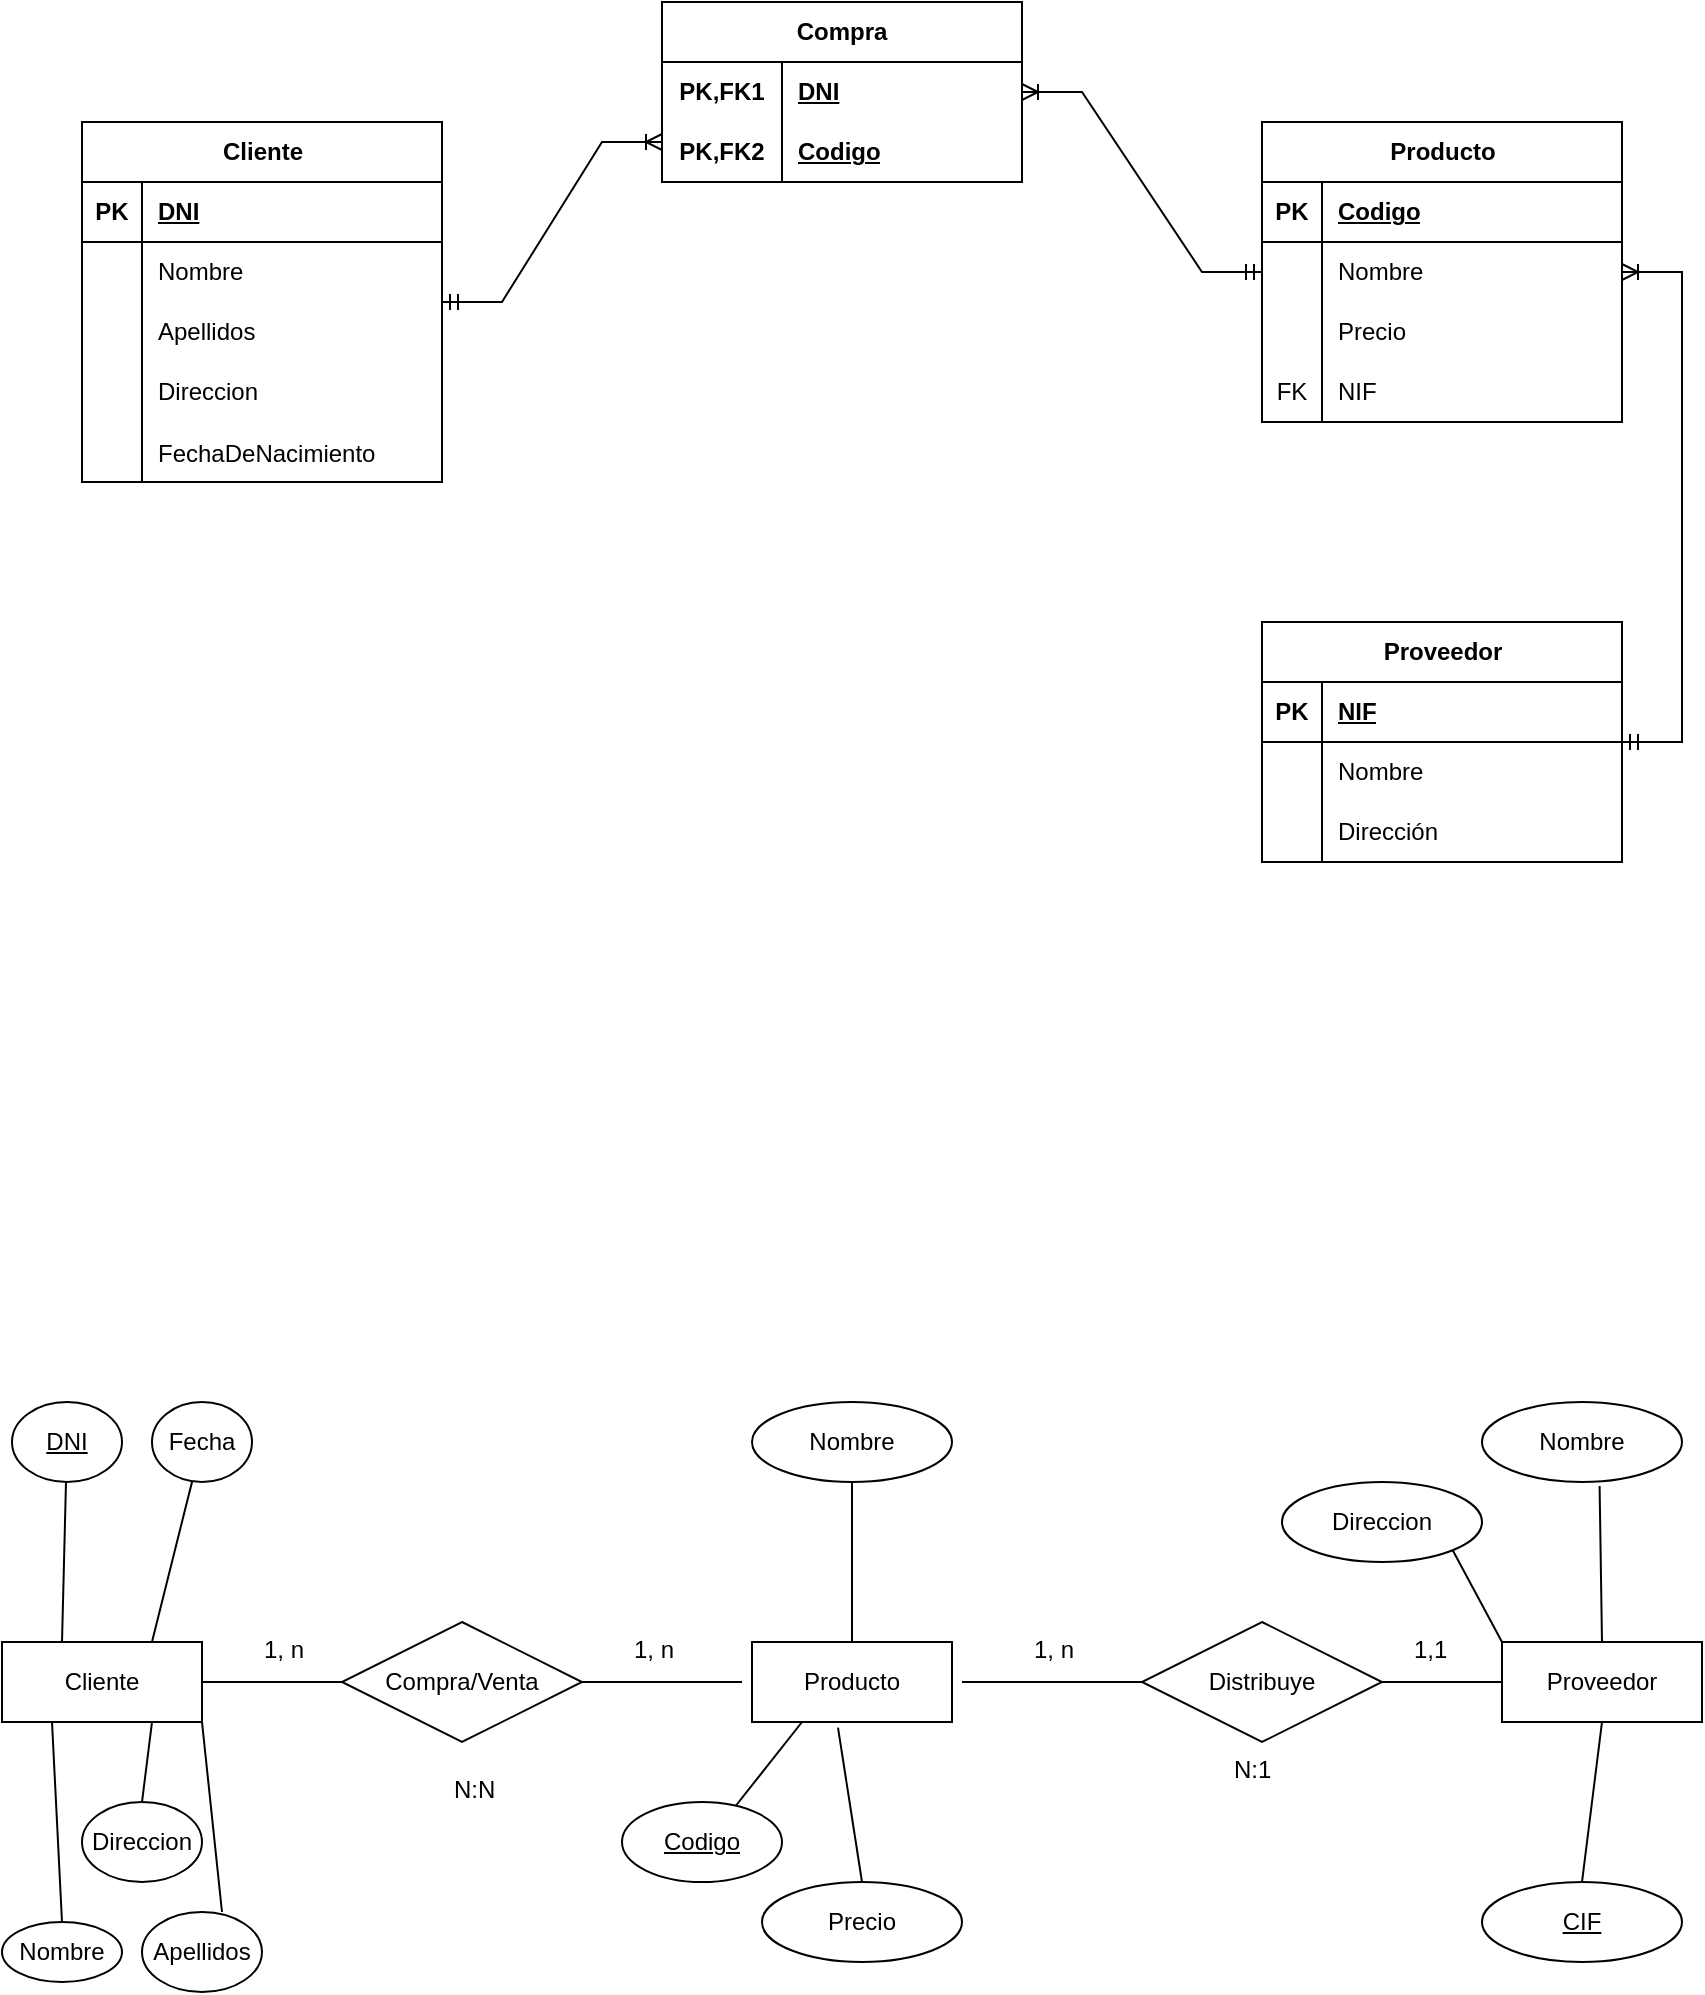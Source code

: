 <mxfile version="23.1.1" type="google">
  <diagram id="R2lEEEUBdFMjLlhIrx00" name="Page-1">
    <mxGraphModel grid="1" page="1" gridSize="10" guides="1" tooltips="1" connect="1" arrows="1" fold="1" pageScale="1" pageWidth="850" pageHeight="1100" math="0" shadow="0" extFonts="Permanent Marker^https://fonts.googleapis.com/css?family=Permanent+Marker">
      <root>
        <mxCell id="0" />
        <mxCell id="1" parent="0" />
        <mxCell id="63Y4rARyANu3yjt0nsVx-1" value="Cliente" style="shape=table;startSize=30;container=1;collapsible=1;childLayout=tableLayout;fixedRows=1;rowLines=0;fontStyle=1;align=center;resizeLast=1;html=1;" vertex="1" parent="1">
          <mxGeometry x="40" y="80" width="180" height="180" as="geometry" />
        </mxCell>
        <mxCell id="63Y4rARyANu3yjt0nsVx-2" value="" style="shape=tableRow;horizontal=0;startSize=0;swimlaneHead=0;swimlaneBody=0;fillColor=none;collapsible=0;dropTarget=0;points=[[0,0.5],[1,0.5]];portConstraint=eastwest;top=0;left=0;right=0;bottom=1;" vertex="1" parent="63Y4rARyANu3yjt0nsVx-1">
          <mxGeometry y="30" width="180" height="30" as="geometry" />
        </mxCell>
        <mxCell id="63Y4rARyANu3yjt0nsVx-3" value="PK" style="shape=partialRectangle;connectable=0;fillColor=none;top=0;left=0;bottom=0;right=0;fontStyle=1;overflow=hidden;whiteSpace=wrap;html=1;" vertex="1" parent="63Y4rARyANu3yjt0nsVx-2">
          <mxGeometry width="30" height="30" as="geometry">
            <mxRectangle width="30" height="30" as="alternateBounds" />
          </mxGeometry>
        </mxCell>
        <mxCell id="63Y4rARyANu3yjt0nsVx-4" value="DNI" style="shape=partialRectangle;connectable=0;fillColor=none;top=0;left=0;bottom=0;right=0;align=left;spacingLeft=6;fontStyle=5;overflow=hidden;whiteSpace=wrap;html=1;" vertex="1" parent="63Y4rARyANu3yjt0nsVx-2">
          <mxGeometry x="30" width="150" height="30" as="geometry">
            <mxRectangle width="150" height="30" as="alternateBounds" />
          </mxGeometry>
        </mxCell>
        <mxCell id="63Y4rARyANu3yjt0nsVx-5" value="" style="shape=tableRow;horizontal=0;startSize=0;swimlaneHead=0;swimlaneBody=0;fillColor=none;collapsible=0;dropTarget=0;points=[[0,0.5],[1,0.5]];portConstraint=eastwest;top=0;left=0;right=0;bottom=0;" vertex="1" parent="63Y4rARyANu3yjt0nsVx-1">
          <mxGeometry y="60" width="180" height="30" as="geometry" />
        </mxCell>
        <mxCell id="63Y4rARyANu3yjt0nsVx-6" value="" style="shape=partialRectangle;connectable=0;fillColor=none;top=0;left=0;bottom=0;right=0;editable=1;overflow=hidden;whiteSpace=wrap;html=1;" vertex="1" parent="63Y4rARyANu3yjt0nsVx-5">
          <mxGeometry width="30" height="30" as="geometry">
            <mxRectangle width="30" height="30" as="alternateBounds" />
          </mxGeometry>
        </mxCell>
        <mxCell id="63Y4rARyANu3yjt0nsVx-7" value="Nombre" style="shape=partialRectangle;connectable=0;fillColor=none;top=0;left=0;bottom=0;right=0;align=left;spacingLeft=6;overflow=hidden;whiteSpace=wrap;html=1;" vertex="1" parent="63Y4rARyANu3yjt0nsVx-5">
          <mxGeometry x="30" width="150" height="30" as="geometry">
            <mxRectangle width="150" height="30" as="alternateBounds" />
          </mxGeometry>
        </mxCell>
        <mxCell id="63Y4rARyANu3yjt0nsVx-8" value="" style="shape=tableRow;horizontal=0;startSize=0;swimlaneHead=0;swimlaneBody=0;fillColor=none;collapsible=0;dropTarget=0;points=[[0,0.5],[1,0.5]];portConstraint=eastwest;top=0;left=0;right=0;bottom=0;" vertex="1" parent="63Y4rARyANu3yjt0nsVx-1">
          <mxGeometry y="90" width="180" height="30" as="geometry" />
        </mxCell>
        <mxCell id="63Y4rARyANu3yjt0nsVx-9" value="" style="shape=partialRectangle;connectable=0;fillColor=none;top=0;left=0;bottom=0;right=0;editable=1;overflow=hidden;whiteSpace=wrap;html=1;" vertex="1" parent="63Y4rARyANu3yjt0nsVx-8">
          <mxGeometry width="30" height="30" as="geometry">
            <mxRectangle width="30" height="30" as="alternateBounds" />
          </mxGeometry>
        </mxCell>
        <mxCell id="63Y4rARyANu3yjt0nsVx-10" value="Apellidos" style="shape=partialRectangle;connectable=0;fillColor=none;top=0;left=0;bottom=0;right=0;align=left;spacingLeft=6;overflow=hidden;whiteSpace=wrap;html=1;" vertex="1" parent="63Y4rARyANu3yjt0nsVx-8">
          <mxGeometry x="30" width="150" height="30" as="geometry">
            <mxRectangle width="150" height="30" as="alternateBounds" />
          </mxGeometry>
        </mxCell>
        <mxCell id="63Y4rARyANu3yjt0nsVx-11" value="" style="shape=tableRow;horizontal=0;startSize=0;swimlaneHead=0;swimlaneBody=0;fillColor=none;collapsible=0;dropTarget=0;points=[[0,0.5],[1,0.5]];portConstraint=eastwest;top=0;left=0;right=0;bottom=0;" vertex="1" parent="63Y4rARyANu3yjt0nsVx-1">
          <mxGeometry y="120" width="180" height="30" as="geometry" />
        </mxCell>
        <mxCell id="63Y4rARyANu3yjt0nsVx-12" value="" style="shape=partialRectangle;connectable=0;fillColor=none;top=0;left=0;bottom=0;right=0;editable=1;overflow=hidden;whiteSpace=wrap;html=1;" vertex="1" parent="63Y4rARyANu3yjt0nsVx-11">
          <mxGeometry width="30" height="30" as="geometry">
            <mxRectangle width="30" height="30" as="alternateBounds" />
          </mxGeometry>
        </mxCell>
        <mxCell id="63Y4rARyANu3yjt0nsVx-13" value="Direccion" style="shape=partialRectangle;connectable=0;fillColor=none;top=0;left=0;bottom=0;right=0;align=left;spacingLeft=6;overflow=hidden;whiteSpace=wrap;html=1;" vertex="1" parent="63Y4rARyANu3yjt0nsVx-11">
          <mxGeometry x="30" width="150" height="30" as="geometry">
            <mxRectangle width="150" height="30" as="alternateBounds" />
          </mxGeometry>
        </mxCell>
        <mxCell id="63Y4rARyANu3yjt0nsVx-14" value="" style="shape=tableRow;horizontal=0;startSize=0;swimlaneHead=0;swimlaneBody=0;fillColor=none;collapsible=0;dropTarget=0;points=[[0,0.5],[1,0.5]];portConstraint=eastwest;top=0;left=0;right=0;bottom=0;" vertex="1" parent="63Y4rARyANu3yjt0nsVx-1">
          <mxGeometry y="150" width="180" height="30" as="geometry" />
        </mxCell>
        <mxCell id="63Y4rARyANu3yjt0nsVx-15" value="" style="shape=partialRectangle;connectable=0;fillColor=none;top=0;left=0;bottom=0;right=0;editable=1;overflow=hidden;" vertex="1" parent="63Y4rARyANu3yjt0nsVx-14">
          <mxGeometry width="30" height="30" as="geometry">
            <mxRectangle width="30" height="30" as="alternateBounds" />
          </mxGeometry>
        </mxCell>
        <mxCell id="63Y4rARyANu3yjt0nsVx-16" value="FechaDeNacimiento" style="shape=partialRectangle;connectable=0;fillColor=none;top=0;left=0;bottom=0;right=0;align=left;spacingLeft=6;overflow=hidden;" vertex="1" parent="63Y4rARyANu3yjt0nsVx-14">
          <mxGeometry x="30" width="150" height="30" as="geometry">
            <mxRectangle width="150" height="30" as="alternateBounds" />
          </mxGeometry>
        </mxCell>
        <mxCell id="63Y4rARyANu3yjt0nsVx-17" value="Producto" style="shape=table;startSize=30;container=1;collapsible=1;childLayout=tableLayout;fixedRows=1;rowLines=0;fontStyle=1;align=center;resizeLast=1;html=1;" vertex="1" parent="1">
          <mxGeometry x="630" y="80" width="180" height="150" as="geometry" />
        </mxCell>
        <mxCell id="63Y4rARyANu3yjt0nsVx-18" value="" style="shape=tableRow;horizontal=0;startSize=0;swimlaneHead=0;swimlaneBody=0;fillColor=none;collapsible=0;dropTarget=0;points=[[0,0.5],[1,0.5]];portConstraint=eastwest;top=0;left=0;right=0;bottom=1;" vertex="1" parent="63Y4rARyANu3yjt0nsVx-17">
          <mxGeometry y="30" width="180" height="30" as="geometry" />
        </mxCell>
        <mxCell id="63Y4rARyANu3yjt0nsVx-19" value="PK" style="shape=partialRectangle;connectable=0;fillColor=none;top=0;left=0;bottom=0;right=0;fontStyle=1;overflow=hidden;whiteSpace=wrap;html=1;" vertex="1" parent="63Y4rARyANu3yjt0nsVx-18">
          <mxGeometry width="30" height="30" as="geometry">
            <mxRectangle width="30" height="30" as="alternateBounds" />
          </mxGeometry>
        </mxCell>
        <mxCell id="63Y4rARyANu3yjt0nsVx-20" value="Codigo" style="shape=partialRectangle;connectable=0;fillColor=none;top=0;left=0;bottom=0;right=0;align=left;spacingLeft=6;fontStyle=5;overflow=hidden;whiteSpace=wrap;html=1;" vertex="1" parent="63Y4rARyANu3yjt0nsVx-18">
          <mxGeometry x="30" width="150" height="30" as="geometry">
            <mxRectangle width="150" height="30" as="alternateBounds" />
          </mxGeometry>
        </mxCell>
        <mxCell id="63Y4rARyANu3yjt0nsVx-21" value="" style="shape=tableRow;horizontal=0;startSize=0;swimlaneHead=0;swimlaneBody=0;fillColor=none;collapsible=0;dropTarget=0;points=[[0,0.5],[1,0.5]];portConstraint=eastwest;top=0;left=0;right=0;bottom=0;" vertex="1" parent="63Y4rARyANu3yjt0nsVx-17">
          <mxGeometry y="60" width="180" height="30" as="geometry" />
        </mxCell>
        <mxCell id="63Y4rARyANu3yjt0nsVx-22" value="" style="shape=partialRectangle;connectable=0;fillColor=none;top=0;left=0;bottom=0;right=0;editable=1;overflow=hidden;whiteSpace=wrap;html=1;" vertex="1" parent="63Y4rARyANu3yjt0nsVx-21">
          <mxGeometry width="30" height="30" as="geometry">
            <mxRectangle width="30" height="30" as="alternateBounds" />
          </mxGeometry>
        </mxCell>
        <mxCell id="63Y4rARyANu3yjt0nsVx-23" value="Nombre" style="shape=partialRectangle;connectable=0;fillColor=none;top=0;left=0;bottom=0;right=0;align=left;spacingLeft=6;overflow=hidden;whiteSpace=wrap;html=1;" vertex="1" parent="63Y4rARyANu3yjt0nsVx-21">
          <mxGeometry x="30" width="150" height="30" as="geometry">
            <mxRectangle width="150" height="30" as="alternateBounds" />
          </mxGeometry>
        </mxCell>
        <mxCell id="63Y4rARyANu3yjt0nsVx-24" value="" style="shape=tableRow;horizontal=0;startSize=0;swimlaneHead=0;swimlaneBody=0;fillColor=none;collapsible=0;dropTarget=0;points=[[0,0.5],[1,0.5]];portConstraint=eastwest;top=0;left=0;right=0;bottom=0;" vertex="1" parent="63Y4rARyANu3yjt0nsVx-17">
          <mxGeometry y="90" width="180" height="30" as="geometry" />
        </mxCell>
        <mxCell id="63Y4rARyANu3yjt0nsVx-25" value="" style="shape=partialRectangle;connectable=0;fillColor=none;top=0;left=0;bottom=0;right=0;editable=1;overflow=hidden;whiteSpace=wrap;html=1;" vertex="1" parent="63Y4rARyANu3yjt0nsVx-24">
          <mxGeometry width="30" height="30" as="geometry">
            <mxRectangle width="30" height="30" as="alternateBounds" />
          </mxGeometry>
        </mxCell>
        <mxCell id="63Y4rARyANu3yjt0nsVx-26" value="Precio" style="shape=partialRectangle;connectable=0;fillColor=none;top=0;left=0;bottom=0;right=0;align=left;spacingLeft=6;overflow=hidden;whiteSpace=wrap;html=1;" vertex="1" parent="63Y4rARyANu3yjt0nsVx-24">
          <mxGeometry x="30" width="150" height="30" as="geometry">
            <mxRectangle width="150" height="30" as="alternateBounds" />
          </mxGeometry>
        </mxCell>
        <mxCell id="63Y4rARyANu3yjt0nsVx-103" value="" style="shape=tableRow;horizontal=0;startSize=0;swimlaneHead=0;swimlaneBody=0;fillColor=none;collapsible=0;dropTarget=0;points=[[0,0.5],[1,0.5]];portConstraint=eastwest;top=0;left=0;right=0;bottom=0;" vertex="1" parent="63Y4rARyANu3yjt0nsVx-17">
          <mxGeometry y="120" width="180" height="30" as="geometry" />
        </mxCell>
        <mxCell id="63Y4rARyANu3yjt0nsVx-104" value="FK" style="shape=partialRectangle;connectable=0;fillColor=none;top=0;left=0;bottom=0;right=0;fontStyle=0;overflow=hidden;whiteSpace=wrap;html=1;" vertex="1" parent="63Y4rARyANu3yjt0nsVx-103">
          <mxGeometry width="30" height="30" as="geometry">
            <mxRectangle width="30" height="30" as="alternateBounds" />
          </mxGeometry>
        </mxCell>
        <mxCell id="63Y4rARyANu3yjt0nsVx-105" value="NIF" style="shape=partialRectangle;connectable=0;fillColor=none;top=0;left=0;bottom=0;right=0;align=left;spacingLeft=6;fontStyle=0;overflow=hidden;whiteSpace=wrap;html=1;" vertex="1" parent="63Y4rARyANu3yjt0nsVx-103">
          <mxGeometry x="30" width="150" height="30" as="geometry">
            <mxRectangle width="150" height="30" as="alternateBounds" />
          </mxGeometry>
        </mxCell>
        <mxCell id="63Y4rARyANu3yjt0nsVx-40" value="Proveedor" style="shape=table;startSize=30;container=1;collapsible=1;childLayout=tableLayout;fixedRows=1;rowLines=0;fontStyle=1;align=center;resizeLast=1;html=1;" vertex="1" parent="1">
          <mxGeometry x="630" y="330" width="180" height="120" as="geometry" />
        </mxCell>
        <mxCell id="63Y4rARyANu3yjt0nsVx-41" value="" style="shape=tableRow;horizontal=0;startSize=0;swimlaneHead=0;swimlaneBody=0;fillColor=none;collapsible=0;dropTarget=0;points=[[0,0.5],[1,0.5]];portConstraint=eastwest;top=0;left=0;right=0;bottom=1;" vertex="1" parent="63Y4rARyANu3yjt0nsVx-40">
          <mxGeometry y="30" width="180" height="30" as="geometry" />
        </mxCell>
        <mxCell id="63Y4rARyANu3yjt0nsVx-42" value="PK" style="shape=partialRectangle;connectable=0;fillColor=none;top=0;left=0;bottom=0;right=0;fontStyle=1;overflow=hidden;whiteSpace=wrap;html=1;" vertex="1" parent="63Y4rARyANu3yjt0nsVx-41">
          <mxGeometry width="30" height="30" as="geometry">
            <mxRectangle width="30" height="30" as="alternateBounds" />
          </mxGeometry>
        </mxCell>
        <mxCell id="63Y4rARyANu3yjt0nsVx-43" value="NIF" style="shape=partialRectangle;connectable=0;fillColor=none;top=0;left=0;bottom=0;right=0;align=left;spacingLeft=6;fontStyle=5;overflow=hidden;whiteSpace=wrap;html=1;" vertex="1" parent="63Y4rARyANu3yjt0nsVx-41">
          <mxGeometry x="30" width="150" height="30" as="geometry">
            <mxRectangle width="150" height="30" as="alternateBounds" />
          </mxGeometry>
        </mxCell>
        <mxCell id="63Y4rARyANu3yjt0nsVx-44" value="" style="shape=tableRow;horizontal=0;startSize=0;swimlaneHead=0;swimlaneBody=0;fillColor=none;collapsible=0;dropTarget=0;points=[[0,0.5],[1,0.5]];portConstraint=eastwest;top=0;left=0;right=0;bottom=0;" vertex="1" parent="63Y4rARyANu3yjt0nsVx-40">
          <mxGeometry y="60" width="180" height="30" as="geometry" />
        </mxCell>
        <mxCell id="63Y4rARyANu3yjt0nsVx-45" value="" style="shape=partialRectangle;connectable=0;fillColor=none;top=0;left=0;bottom=0;right=0;editable=1;overflow=hidden;whiteSpace=wrap;html=1;" vertex="1" parent="63Y4rARyANu3yjt0nsVx-44">
          <mxGeometry width="30" height="30" as="geometry">
            <mxRectangle width="30" height="30" as="alternateBounds" />
          </mxGeometry>
        </mxCell>
        <mxCell id="63Y4rARyANu3yjt0nsVx-46" value="Nombre" style="shape=partialRectangle;connectable=0;fillColor=none;top=0;left=0;bottom=0;right=0;align=left;spacingLeft=6;overflow=hidden;whiteSpace=wrap;html=1;" vertex="1" parent="63Y4rARyANu3yjt0nsVx-44">
          <mxGeometry x="30" width="150" height="30" as="geometry">
            <mxRectangle width="150" height="30" as="alternateBounds" />
          </mxGeometry>
        </mxCell>
        <mxCell id="63Y4rARyANu3yjt0nsVx-47" value="" style="shape=tableRow;horizontal=0;startSize=0;swimlaneHead=0;swimlaneBody=0;fillColor=none;collapsible=0;dropTarget=0;points=[[0,0.5],[1,0.5]];portConstraint=eastwest;top=0;left=0;right=0;bottom=0;" vertex="1" parent="63Y4rARyANu3yjt0nsVx-40">
          <mxGeometry y="90" width="180" height="30" as="geometry" />
        </mxCell>
        <mxCell id="63Y4rARyANu3yjt0nsVx-48" value="" style="shape=partialRectangle;connectable=0;fillColor=none;top=0;left=0;bottom=0;right=0;editable=1;overflow=hidden;whiteSpace=wrap;html=1;" vertex="1" parent="63Y4rARyANu3yjt0nsVx-47">
          <mxGeometry width="30" height="30" as="geometry">
            <mxRectangle width="30" height="30" as="alternateBounds" />
          </mxGeometry>
        </mxCell>
        <mxCell id="63Y4rARyANu3yjt0nsVx-49" value="Dirección" style="shape=partialRectangle;connectable=0;fillColor=none;top=0;left=0;bottom=0;right=0;align=left;spacingLeft=6;overflow=hidden;whiteSpace=wrap;html=1;" vertex="1" parent="63Y4rARyANu3yjt0nsVx-47">
          <mxGeometry x="30" width="150" height="30" as="geometry">
            <mxRectangle width="150" height="30" as="alternateBounds" />
          </mxGeometry>
        </mxCell>
        <mxCell id="63Y4rARyANu3yjt0nsVx-53" value="" style="edgeStyle=entityRelationEdgeStyle;fontSize=12;html=1;endArrow=ERoneToMany;startArrow=ERmandOne;rounded=0;" edge="1" parent="1" source="63Y4rARyANu3yjt0nsVx-40" target="63Y4rARyANu3yjt0nsVx-17">
          <mxGeometry width="100" height="100" relative="1" as="geometry">
            <mxPoint x="640" y="454" as="sourcePoint" />
            <mxPoint x="620" y="190" as="targetPoint" />
            <Array as="points">
              <mxPoint x="710" y="220" />
              <mxPoint x="810" y="320" />
              <mxPoint x="820" y="310" />
            </Array>
          </mxGeometry>
        </mxCell>
        <mxCell id="63Y4rARyANu3yjt0nsVx-54" value="Cliente" style="whiteSpace=wrap;html=1;align=center;" vertex="1" parent="1">
          <mxGeometry y="840" width="100" height="40" as="geometry" />
        </mxCell>
        <mxCell id="63Y4rARyANu3yjt0nsVx-55" value="Producto" style="whiteSpace=wrap;html=1;align=center;" vertex="1" parent="1">
          <mxGeometry x="375" y="840" width="100" height="40" as="geometry" />
        </mxCell>
        <mxCell id="63Y4rARyANu3yjt0nsVx-56" value="Proveedor" style="whiteSpace=wrap;html=1;align=center;" vertex="1" parent="1">
          <mxGeometry x="750" y="840" width="100" height="40" as="geometry" />
        </mxCell>
        <mxCell id="63Y4rARyANu3yjt0nsVx-58" value="Compra/Venta" style="shape=rhombus;perimeter=rhombusPerimeter;whiteSpace=wrap;html=1;align=center;" vertex="1" parent="1">
          <mxGeometry x="170" y="830" width="120" height="60" as="geometry" />
        </mxCell>
        <mxCell id="63Y4rARyANu3yjt0nsVx-59" value="Distribuye" style="shape=rhombus;perimeter=rhombusPerimeter;whiteSpace=wrap;html=1;align=center;" vertex="1" parent="1">
          <mxGeometry x="570" y="830" width="120" height="60" as="geometry" />
        </mxCell>
        <mxCell id="63Y4rARyANu3yjt0nsVx-60" value="" style="endArrow=none;html=1;rounded=0;" edge="1" parent="1">
          <mxGeometry relative="1" as="geometry">
            <mxPoint x="100" y="860" as="sourcePoint" />
            <mxPoint x="170" y="860" as="targetPoint" />
          </mxGeometry>
        </mxCell>
        <mxCell id="63Y4rARyANu3yjt0nsVx-61" value="" style="endArrow=none;html=1;rounded=0;" edge="1" parent="1">
          <mxGeometry relative="1" as="geometry">
            <mxPoint x="290" y="860" as="sourcePoint" />
            <mxPoint x="370" y="860" as="targetPoint" />
          </mxGeometry>
        </mxCell>
        <mxCell id="63Y4rARyANu3yjt0nsVx-62" value="" style="endArrow=none;html=1;rounded=0;" edge="1" parent="1">
          <mxGeometry relative="1" as="geometry">
            <mxPoint x="480" y="860" as="sourcePoint" />
            <mxPoint x="570" y="860" as="targetPoint" />
          </mxGeometry>
        </mxCell>
        <mxCell id="63Y4rARyANu3yjt0nsVx-63" value="" style="endArrow=none;html=1;rounded=0;" edge="1" parent="1">
          <mxGeometry relative="1" as="geometry">
            <mxPoint x="690" y="860" as="sourcePoint" />
            <mxPoint x="750" y="860" as="targetPoint" />
          </mxGeometry>
        </mxCell>
        <mxCell id="63Y4rARyANu3yjt0nsVx-64" value="1, n" style="text;strokeColor=none;fillColor=none;spacingLeft=4;spacingRight=4;overflow=hidden;rotatable=0;points=[[0,0.5],[1,0.5]];portConstraint=eastwest;fontSize=12;whiteSpace=wrap;html=1;" vertex="1" parent="1">
          <mxGeometry x="125" y="830" width="40" height="30" as="geometry" />
        </mxCell>
        <mxCell id="63Y4rARyANu3yjt0nsVx-65" value="1, n" style="text;strokeColor=none;fillColor=none;spacingLeft=4;spacingRight=4;overflow=hidden;rotatable=0;points=[[0,0.5],[1,0.5]];portConstraint=eastwest;fontSize=12;whiteSpace=wrap;html=1;" vertex="1" parent="1">
          <mxGeometry x="310" y="830" width="40" height="30" as="geometry" />
        </mxCell>
        <mxCell id="63Y4rARyANu3yjt0nsVx-66" value="N:N" style="text;strokeColor=none;fillColor=none;spacingLeft=4;spacingRight=4;overflow=hidden;rotatable=0;points=[[0,0.5],[1,0.5]];portConstraint=eastwest;fontSize=12;whiteSpace=wrap;html=1;" vertex="1" parent="1">
          <mxGeometry x="220" y="900" width="40" height="30" as="geometry" />
        </mxCell>
        <mxCell id="63Y4rARyANu3yjt0nsVx-67" value="1, n" style="text;strokeColor=none;fillColor=none;spacingLeft=4;spacingRight=4;overflow=hidden;rotatable=0;points=[[0,0.5],[1,0.5]];portConstraint=eastwest;fontSize=12;whiteSpace=wrap;html=1;" vertex="1" parent="1">
          <mxGeometry x="510" y="830" width="40" height="30" as="geometry" />
        </mxCell>
        <mxCell id="63Y4rARyANu3yjt0nsVx-68" value="1,1" style="text;strokeColor=none;fillColor=none;spacingLeft=4;spacingRight=4;overflow=hidden;rotatable=0;points=[[0,0.5],[1,0.5]];portConstraint=eastwest;fontSize=12;whiteSpace=wrap;html=1;" vertex="1" parent="1">
          <mxGeometry x="700" y="830" width="40" height="30" as="geometry" />
        </mxCell>
        <mxCell id="63Y4rARyANu3yjt0nsVx-69" value="N:1" style="text;strokeColor=none;fillColor=none;spacingLeft=4;spacingRight=4;overflow=hidden;rotatable=0;points=[[0,0.5],[1,0.5]];portConstraint=eastwest;fontSize=12;whiteSpace=wrap;html=1;" vertex="1" parent="1">
          <mxGeometry x="610" y="890" width="40" height="30" as="geometry" />
        </mxCell>
        <mxCell id="63Y4rARyANu3yjt0nsVx-70" value="DNI" style="ellipse;whiteSpace=wrap;html=1;align=center;fontStyle=4;" vertex="1" parent="1">
          <mxGeometry x="5" y="720" width="55" height="40" as="geometry" />
        </mxCell>
        <mxCell id="63Y4rARyANu3yjt0nsVx-71" value="Nombre" style="ellipse;whiteSpace=wrap;html=1;align=center;" vertex="1" parent="1">
          <mxGeometry y="980" width="60" height="30" as="geometry" />
        </mxCell>
        <mxCell id="63Y4rARyANu3yjt0nsVx-72" value="Apellidos" style="ellipse;whiteSpace=wrap;html=1;align=center;" vertex="1" parent="1">
          <mxGeometry x="70" y="975" width="60" height="40" as="geometry" />
        </mxCell>
        <mxCell id="63Y4rARyANu3yjt0nsVx-73" value="Direccion" style="ellipse;whiteSpace=wrap;html=1;align=center;" vertex="1" parent="1">
          <mxGeometry x="40" y="920" width="60" height="40" as="geometry" />
        </mxCell>
        <mxCell id="63Y4rARyANu3yjt0nsVx-75" value="Fecha" style="ellipse;whiteSpace=wrap;html=1;align=center;" vertex="1" parent="1">
          <mxGeometry x="75" y="720" width="50" height="40" as="geometry" />
        </mxCell>
        <mxCell id="63Y4rARyANu3yjt0nsVx-76" value="" style="endArrow=none;html=1;rounded=0;entryX=1;entryY=1;entryDx=0;entryDy=0;" edge="1" parent="1" target="63Y4rARyANu3yjt0nsVx-54">
          <mxGeometry relative="1" as="geometry">
            <mxPoint x="110" y="975" as="sourcePoint" />
            <mxPoint x="270" y="975" as="targetPoint" />
          </mxGeometry>
        </mxCell>
        <mxCell id="63Y4rARyANu3yjt0nsVx-77" value="" style="endArrow=none;html=1;rounded=0;entryX=0.75;entryY=1;entryDx=0;entryDy=0;" edge="1" parent="1" target="63Y4rARyANu3yjt0nsVx-54">
          <mxGeometry relative="1" as="geometry">
            <mxPoint x="70" y="920" as="sourcePoint" />
            <mxPoint x="230" y="920" as="targetPoint" />
          </mxGeometry>
        </mxCell>
        <mxCell id="63Y4rARyANu3yjt0nsVx-78" value="" style="endArrow=none;html=1;rounded=0;entryX=0.25;entryY=1;entryDx=0;entryDy=0;" edge="1" parent="1" target="63Y4rARyANu3yjt0nsVx-54">
          <mxGeometry relative="1" as="geometry">
            <mxPoint x="30" y="980" as="sourcePoint" />
            <mxPoint x="190" y="980" as="targetPoint" />
          </mxGeometry>
        </mxCell>
        <mxCell id="63Y4rARyANu3yjt0nsVx-79" value="" style="endArrow=none;html=1;rounded=0;" edge="1" parent="1" source="63Y4rARyANu3yjt0nsVx-70">
          <mxGeometry relative="1" as="geometry">
            <mxPoint x="32.5" y="760" as="sourcePoint" />
            <mxPoint x="30" y="840" as="targetPoint" />
          </mxGeometry>
        </mxCell>
        <mxCell id="63Y4rARyANu3yjt0nsVx-80" value="" style="endArrow=none;html=1;rounded=0;entryX=0.75;entryY=0;entryDx=0;entryDy=0;" edge="1" parent="1" source="63Y4rARyANu3yjt0nsVx-75" target="63Y4rARyANu3yjt0nsVx-54">
          <mxGeometry relative="1" as="geometry">
            <mxPoint x="80" y="780" as="sourcePoint" />
            <mxPoint x="240" y="780" as="targetPoint" />
          </mxGeometry>
        </mxCell>
        <mxCell id="63Y4rARyANu3yjt0nsVx-81" value="Nombre" style="ellipse;whiteSpace=wrap;html=1;align=center;" vertex="1" parent="1">
          <mxGeometry x="375" y="720" width="100" height="40" as="geometry" />
        </mxCell>
        <mxCell id="63Y4rARyANu3yjt0nsVx-82" value="Precio" style="ellipse;whiteSpace=wrap;html=1;align=center;" vertex="1" parent="1">
          <mxGeometry x="380" y="960" width="100" height="40" as="geometry" />
        </mxCell>
        <mxCell id="63Y4rARyANu3yjt0nsVx-83" value="" style="endArrow=none;html=1;rounded=0;exitX=0.5;exitY=1;exitDx=0;exitDy=0;entryX=0.5;entryY=0;entryDx=0;entryDy=0;" edge="1" parent="1" source="63Y4rARyANu3yjt0nsVx-81" target="63Y4rARyANu3yjt0nsVx-55">
          <mxGeometry relative="1" as="geometry">
            <mxPoint x="390" y="790" as="sourcePoint" />
            <mxPoint x="550" y="790" as="targetPoint" />
          </mxGeometry>
        </mxCell>
        <mxCell id="63Y4rARyANu3yjt0nsVx-84" value="" style="endArrow=none;html=1;rounded=0;exitX=0.43;exitY=1.07;exitDx=0;exitDy=0;exitPerimeter=0;entryX=0.5;entryY=0;entryDx=0;entryDy=0;" edge="1" parent="1" source="63Y4rARyANu3yjt0nsVx-55" target="63Y4rARyANu3yjt0nsVx-82">
          <mxGeometry relative="1" as="geometry">
            <mxPoint x="390" y="920" as="sourcePoint" />
            <mxPoint x="550" y="920" as="targetPoint" />
          </mxGeometry>
        </mxCell>
        <mxCell id="63Y4rARyANu3yjt0nsVx-85" value="Codigo" style="ellipse;whiteSpace=wrap;html=1;align=center;fontStyle=4;" vertex="1" parent="1">
          <mxGeometry x="310" y="920" width="80" height="40" as="geometry" />
        </mxCell>
        <mxCell id="63Y4rARyANu3yjt0nsVx-86" value="" style="endArrow=none;html=1;rounded=0;exitX=0.71;exitY=0.05;exitDx=0;exitDy=0;exitPerimeter=0;entryX=0.25;entryY=1;entryDx=0;entryDy=0;" edge="1" parent="1" source="63Y4rARyANu3yjt0nsVx-85" target="63Y4rARyANu3yjt0nsVx-55">
          <mxGeometry relative="1" as="geometry">
            <mxPoint x="260" y="1010" as="sourcePoint" />
            <mxPoint x="420" y="1010" as="targetPoint" />
          </mxGeometry>
        </mxCell>
        <mxCell id="63Y4rARyANu3yjt0nsVx-87" value="Compra" style="shape=table;startSize=30;container=1;collapsible=1;childLayout=tableLayout;fixedRows=1;rowLines=0;fontStyle=1;align=center;resizeLast=1;html=1;whiteSpace=wrap;" vertex="1" parent="1">
          <mxGeometry x="330" y="20" width="180" height="90" as="geometry" />
        </mxCell>
        <mxCell id="63Y4rARyANu3yjt0nsVx-88" value="" style="shape=tableRow;horizontal=0;startSize=0;swimlaneHead=0;swimlaneBody=0;fillColor=none;collapsible=0;dropTarget=0;points=[[0,0.5],[1,0.5]];portConstraint=eastwest;top=0;left=0;right=0;bottom=0;html=1;" vertex="1" parent="63Y4rARyANu3yjt0nsVx-87">
          <mxGeometry y="30" width="180" height="30" as="geometry" />
        </mxCell>
        <mxCell id="63Y4rARyANu3yjt0nsVx-89" value="PK,FK1" style="shape=partialRectangle;connectable=0;fillColor=none;top=0;left=0;bottom=0;right=0;fontStyle=1;overflow=hidden;html=1;whiteSpace=wrap;" vertex="1" parent="63Y4rARyANu3yjt0nsVx-88">
          <mxGeometry width="60" height="30" as="geometry">
            <mxRectangle width="60" height="30" as="alternateBounds" />
          </mxGeometry>
        </mxCell>
        <mxCell id="63Y4rARyANu3yjt0nsVx-90" value="DNI" style="shape=partialRectangle;connectable=0;fillColor=none;top=0;left=0;bottom=0;right=0;align=left;spacingLeft=6;fontStyle=5;overflow=hidden;html=1;whiteSpace=wrap;" vertex="1" parent="63Y4rARyANu3yjt0nsVx-88">
          <mxGeometry x="60" width="120" height="30" as="geometry">
            <mxRectangle width="120" height="30" as="alternateBounds" />
          </mxGeometry>
        </mxCell>
        <mxCell id="63Y4rARyANu3yjt0nsVx-91" value="" style="shape=tableRow;horizontal=0;startSize=0;swimlaneHead=0;swimlaneBody=0;fillColor=none;collapsible=0;dropTarget=0;points=[[0,0.5],[1,0.5]];portConstraint=eastwest;top=0;left=0;right=0;bottom=1;html=1;" vertex="1" parent="63Y4rARyANu3yjt0nsVx-87">
          <mxGeometry y="60" width="180" height="30" as="geometry" />
        </mxCell>
        <mxCell id="63Y4rARyANu3yjt0nsVx-92" value="PK,FK2" style="shape=partialRectangle;connectable=0;fillColor=none;top=0;left=0;bottom=0;right=0;fontStyle=1;overflow=hidden;html=1;whiteSpace=wrap;" vertex="1" parent="63Y4rARyANu3yjt0nsVx-91">
          <mxGeometry width="60" height="30" as="geometry">
            <mxRectangle width="60" height="30" as="alternateBounds" />
          </mxGeometry>
        </mxCell>
        <mxCell id="63Y4rARyANu3yjt0nsVx-93" value="Codigo" style="shape=partialRectangle;connectable=0;fillColor=none;top=0;left=0;bottom=0;right=0;align=left;spacingLeft=6;fontStyle=5;overflow=hidden;html=1;whiteSpace=wrap;" vertex="1" parent="63Y4rARyANu3yjt0nsVx-91">
          <mxGeometry x="60" width="120" height="30" as="geometry">
            <mxRectangle width="120" height="30" as="alternateBounds" />
          </mxGeometry>
        </mxCell>
        <mxCell id="63Y4rARyANu3yjt0nsVx-100" value="" style="edgeStyle=entityRelationEdgeStyle;fontSize=12;html=1;endArrow=ERoneToMany;startArrow=ERmandOne;rounded=0;" edge="1" parent="1" source="63Y4rARyANu3yjt0nsVx-1">
          <mxGeometry width="100" height="100" relative="1" as="geometry">
            <mxPoint x="230" y="190" as="sourcePoint" />
            <mxPoint x="330" y="90" as="targetPoint" />
          </mxGeometry>
        </mxCell>
        <mxCell id="63Y4rARyANu3yjt0nsVx-101" value="" style="edgeStyle=entityRelationEdgeStyle;fontSize=12;html=1;endArrow=ERoneToMany;startArrow=ERmandOne;rounded=0;" edge="1" parent="1" source="63Y4rARyANu3yjt0nsVx-17" target="63Y4rARyANu3yjt0nsVx-87">
          <mxGeometry width="100" height="100" relative="1" as="geometry">
            <mxPoint x="530" y="140" as="sourcePoint" />
            <mxPoint x="630" y="40" as="targetPoint" />
          </mxGeometry>
        </mxCell>
        <mxCell id="63Y4rARyANu3yjt0nsVx-102" value="Nombre" style="ellipse;whiteSpace=wrap;html=1;align=center;" vertex="1" parent="1">
          <mxGeometry x="740" y="720" width="100" height="40" as="geometry" />
        </mxCell>
        <mxCell id="63Y4rARyANu3yjt0nsVx-106" value="CIF" style="ellipse;whiteSpace=wrap;html=1;align=center;fontStyle=4;" vertex="1" parent="1">
          <mxGeometry x="740" y="960" width="100" height="40" as="geometry" />
        </mxCell>
        <mxCell id="63Y4rARyANu3yjt0nsVx-107" value="Direccion" style="ellipse;whiteSpace=wrap;html=1;align=center;" vertex="1" parent="1">
          <mxGeometry x="640" y="760" width="100" height="40" as="geometry" />
        </mxCell>
        <mxCell id="63Y4rARyANu3yjt0nsVx-112" value="" style="endArrow=none;html=1;rounded=0;exitX=1;exitY=1;exitDx=0;exitDy=0;entryX=0;entryY=0;entryDx=0;entryDy=0;" edge="1" parent="1" source="63Y4rARyANu3yjt0nsVx-107" target="63Y4rARyANu3yjt0nsVx-56">
          <mxGeometry relative="1" as="geometry">
            <mxPoint x="600" y="730" as="sourcePoint" />
            <mxPoint x="760" y="730" as="targetPoint" />
          </mxGeometry>
        </mxCell>
        <mxCell id="63Y4rARyANu3yjt0nsVx-113" value="" style="endArrow=none;html=1;rounded=0;entryX=0.588;entryY=1.05;entryDx=0;entryDy=0;entryPerimeter=0;exitX=0.5;exitY=0;exitDx=0;exitDy=0;" edge="1" parent="1" source="63Y4rARyANu3yjt0nsVx-56" target="63Y4rARyANu3yjt0nsVx-102">
          <mxGeometry relative="1" as="geometry">
            <mxPoint x="590" y="690" as="sourcePoint" />
            <mxPoint x="750" y="690" as="targetPoint" />
          </mxGeometry>
        </mxCell>
        <mxCell id="63Y4rARyANu3yjt0nsVx-114" value="" style="endArrow=none;html=1;rounded=0;exitX=0.5;exitY=1;exitDx=0;exitDy=0;entryX=0.5;entryY=0;entryDx=0;entryDy=0;" edge="1" parent="1" source="63Y4rARyANu3yjt0nsVx-56" target="63Y4rARyANu3yjt0nsVx-106">
          <mxGeometry relative="1" as="geometry">
            <mxPoint x="690" y="930" as="sourcePoint" />
            <mxPoint x="850" y="930" as="targetPoint" />
          </mxGeometry>
        </mxCell>
      </root>
    </mxGraphModel>
  </diagram>
</mxfile>
